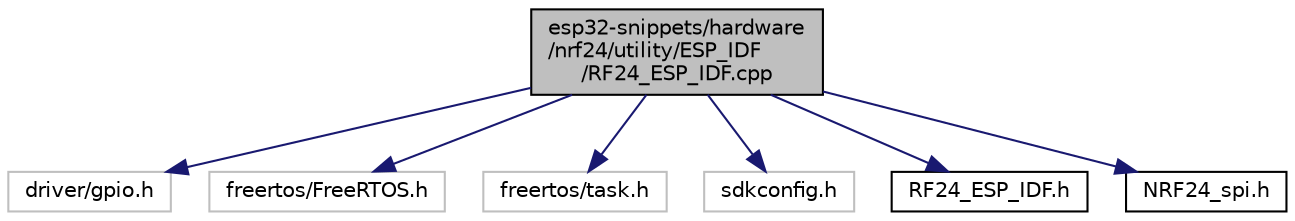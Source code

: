 digraph "esp32-snippets/hardware/nrf24/utility/ESP_IDF/RF24_ESP_IDF.cpp"
{
  edge [fontname="Helvetica",fontsize="10",labelfontname="Helvetica",labelfontsize="10"];
  node [fontname="Helvetica",fontsize="10",shape=record];
  Node0 [label="esp32-snippets/hardware\l/nrf24/utility/ESP_IDF\l/RF24_ESP_IDF.cpp",height=0.2,width=0.4,color="black", fillcolor="grey75", style="filled", fontcolor="black"];
  Node0 -> Node1 [color="midnightblue",fontsize="10",style="solid",fontname="Helvetica"];
  Node1 [label="driver/gpio.h",height=0.2,width=0.4,color="grey75", fillcolor="white", style="filled"];
  Node0 -> Node2 [color="midnightblue",fontsize="10",style="solid",fontname="Helvetica"];
  Node2 [label="freertos/FreeRTOS.h",height=0.2,width=0.4,color="grey75", fillcolor="white", style="filled"];
  Node0 -> Node3 [color="midnightblue",fontsize="10",style="solid",fontname="Helvetica"];
  Node3 [label="freertos/task.h",height=0.2,width=0.4,color="grey75", fillcolor="white", style="filled"];
  Node0 -> Node4 [color="midnightblue",fontsize="10",style="solid",fontname="Helvetica"];
  Node4 [label="sdkconfig.h",height=0.2,width=0.4,color="grey75", fillcolor="white", style="filled"];
  Node0 -> Node5 [color="midnightblue",fontsize="10",style="solid",fontname="Helvetica"];
  Node5 [label="RF24_ESP_IDF.h",height=0.2,width=0.4,color="black", fillcolor="white", style="filled",URL="$_r_f24___e_s_p___i_d_f_8h.html"];
  Node0 -> Node6 [color="midnightblue",fontsize="10",style="solid",fontname="Helvetica"];
  Node6 [label="NRF24_spi.h",height=0.2,width=0.4,color="black", fillcolor="white", style="filled",URL="$_n_r_f24__spi_8h.html"];
}
